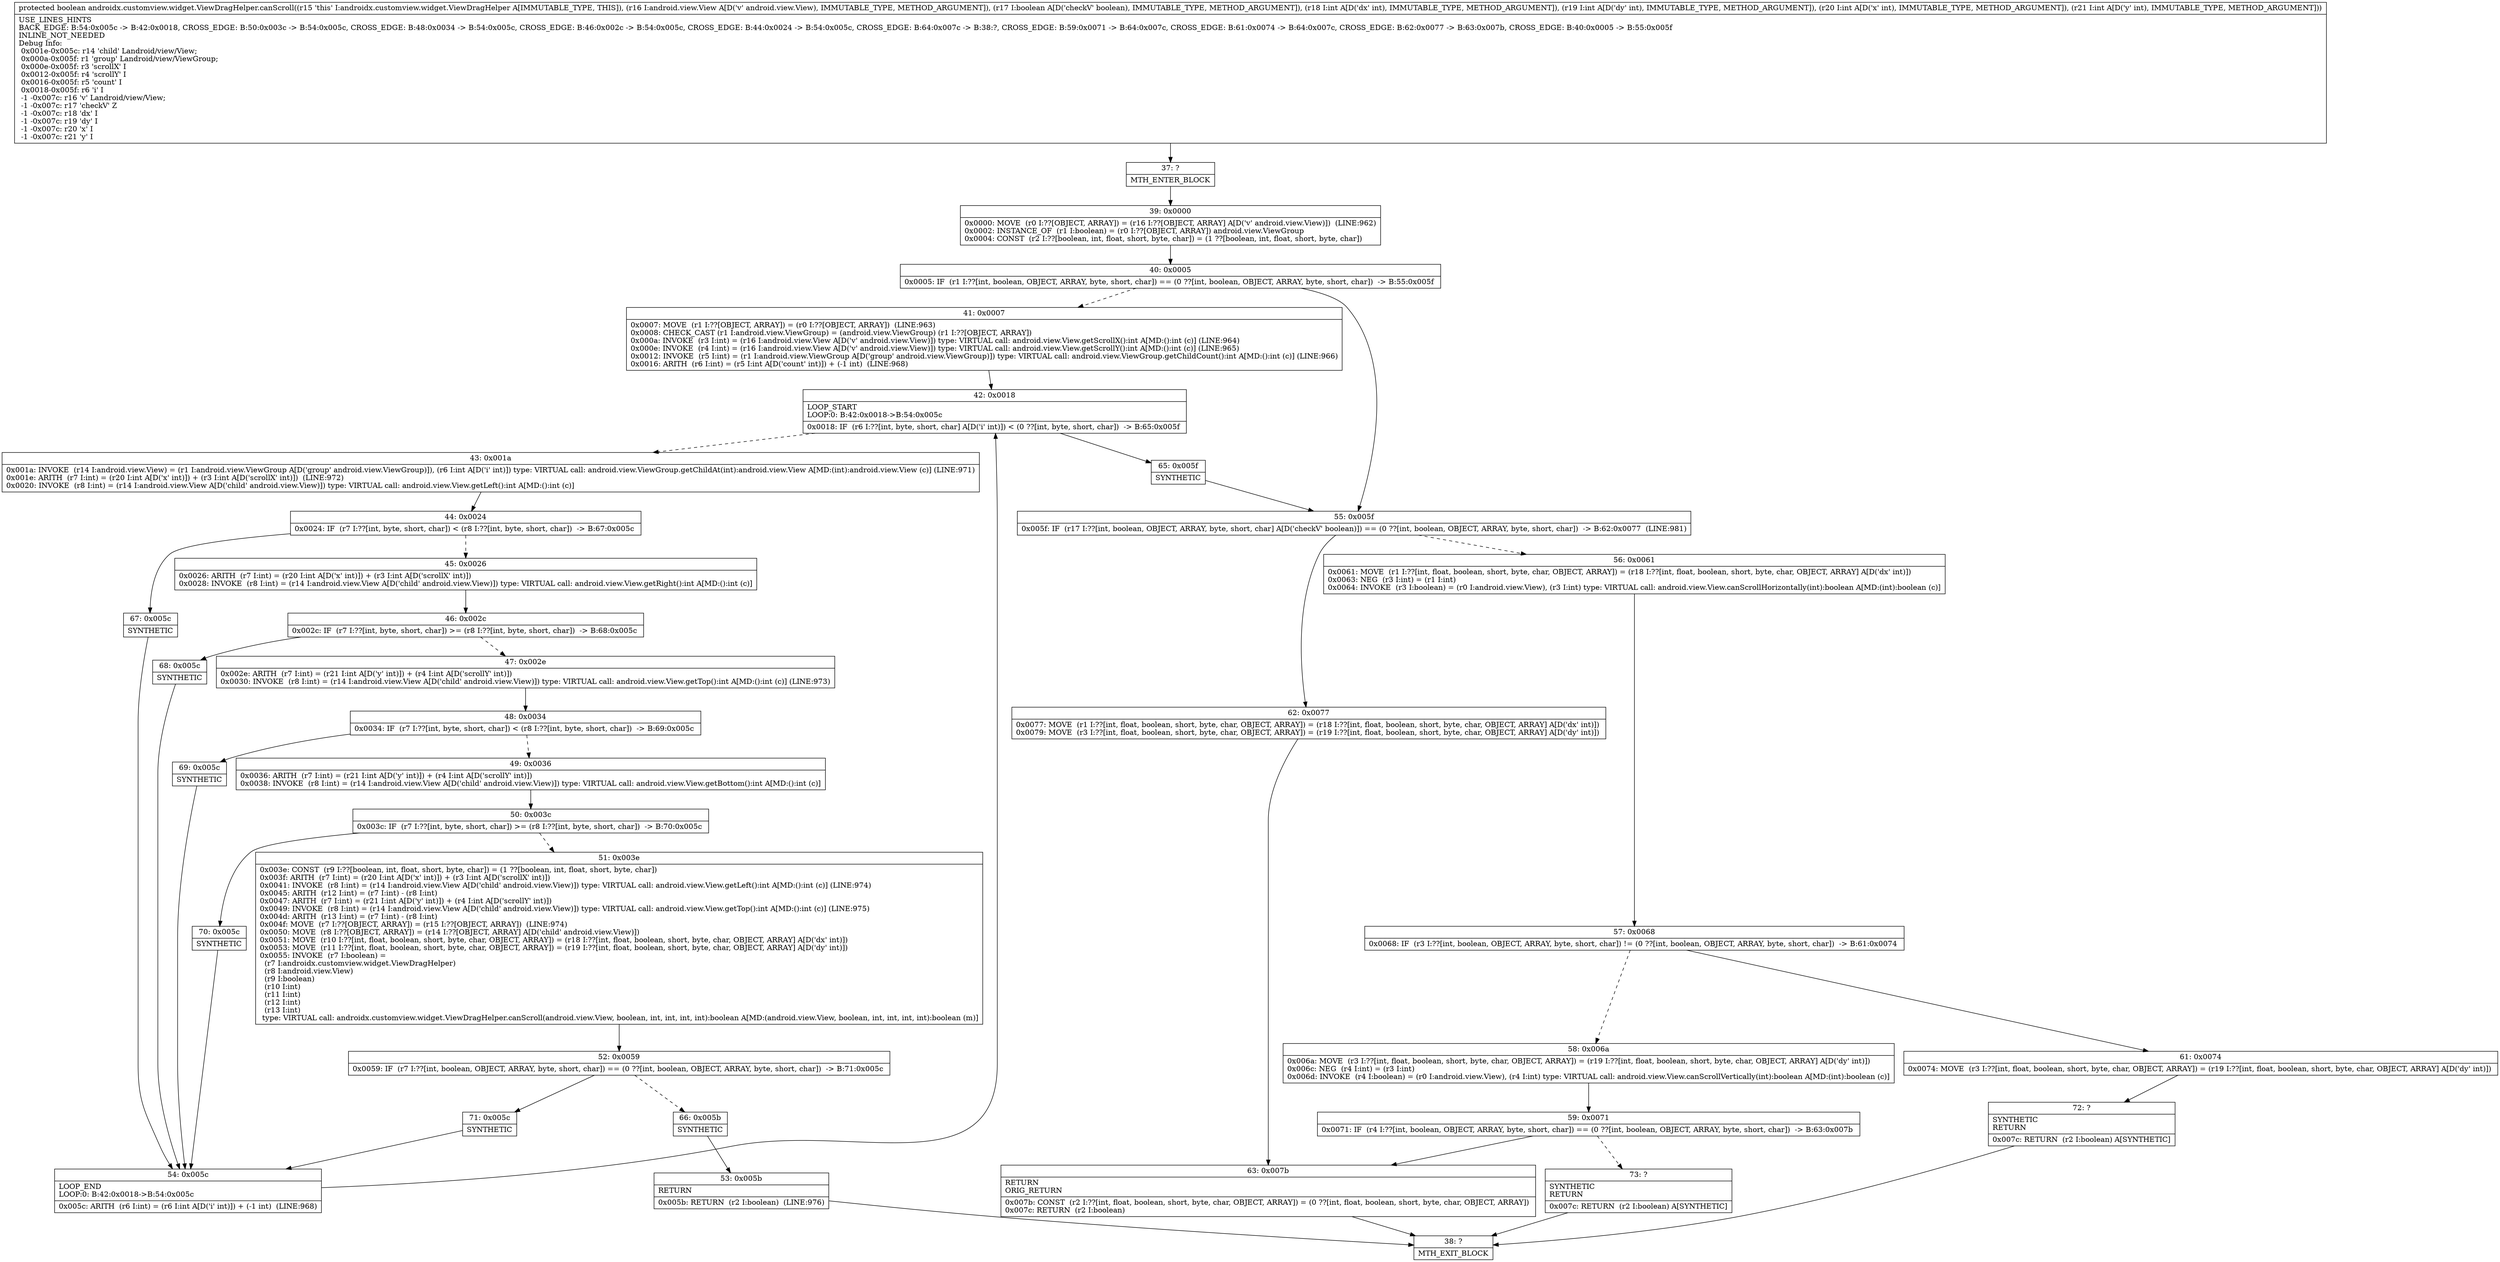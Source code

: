 digraph "CFG forandroidx.customview.widget.ViewDragHelper.canScroll(Landroid\/view\/View;ZIIII)Z" {
Node_37 [shape=record,label="{37\:\ ?|MTH_ENTER_BLOCK\l}"];
Node_39 [shape=record,label="{39\:\ 0x0000|0x0000: MOVE  (r0 I:??[OBJECT, ARRAY]) = (r16 I:??[OBJECT, ARRAY] A[D('v' android.view.View)])  (LINE:962)\l0x0002: INSTANCE_OF  (r1 I:boolean) = (r0 I:??[OBJECT, ARRAY]) android.view.ViewGroup \l0x0004: CONST  (r2 I:??[boolean, int, float, short, byte, char]) = (1 ??[boolean, int, float, short, byte, char]) \l}"];
Node_40 [shape=record,label="{40\:\ 0x0005|0x0005: IF  (r1 I:??[int, boolean, OBJECT, ARRAY, byte, short, char]) == (0 ??[int, boolean, OBJECT, ARRAY, byte, short, char])  \-\> B:55:0x005f \l}"];
Node_41 [shape=record,label="{41\:\ 0x0007|0x0007: MOVE  (r1 I:??[OBJECT, ARRAY]) = (r0 I:??[OBJECT, ARRAY])  (LINE:963)\l0x0008: CHECK_CAST (r1 I:android.view.ViewGroup) = (android.view.ViewGroup) (r1 I:??[OBJECT, ARRAY]) \l0x000a: INVOKE  (r3 I:int) = (r16 I:android.view.View A[D('v' android.view.View)]) type: VIRTUAL call: android.view.View.getScrollX():int A[MD:():int (c)] (LINE:964)\l0x000e: INVOKE  (r4 I:int) = (r16 I:android.view.View A[D('v' android.view.View)]) type: VIRTUAL call: android.view.View.getScrollY():int A[MD:():int (c)] (LINE:965)\l0x0012: INVOKE  (r5 I:int) = (r1 I:android.view.ViewGroup A[D('group' android.view.ViewGroup)]) type: VIRTUAL call: android.view.ViewGroup.getChildCount():int A[MD:():int (c)] (LINE:966)\l0x0016: ARITH  (r6 I:int) = (r5 I:int A[D('count' int)]) + (\-1 int)  (LINE:968)\l}"];
Node_42 [shape=record,label="{42\:\ 0x0018|LOOP_START\lLOOP:0: B:42:0x0018\-\>B:54:0x005c\l|0x0018: IF  (r6 I:??[int, byte, short, char] A[D('i' int)]) \< (0 ??[int, byte, short, char])  \-\> B:65:0x005f \l}"];
Node_43 [shape=record,label="{43\:\ 0x001a|0x001a: INVOKE  (r14 I:android.view.View) = (r1 I:android.view.ViewGroup A[D('group' android.view.ViewGroup)]), (r6 I:int A[D('i' int)]) type: VIRTUAL call: android.view.ViewGroup.getChildAt(int):android.view.View A[MD:(int):android.view.View (c)] (LINE:971)\l0x001e: ARITH  (r7 I:int) = (r20 I:int A[D('x' int)]) + (r3 I:int A[D('scrollX' int)])  (LINE:972)\l0x0020: INVOKE  (r8 I:int) = (r14 I:android.view.View A[D('child' android.view.View)]) type: VIRTUAL call: android.view.View.getLeft():int A[MD:():int (c)]\l}"];
Node_44 [shape=record,label="{44\:\ 0x0024|0x0024: IF  (r7 I:??[int, byte, short, char]) \< (r8 I:??[int, byte, short, char])  \-\> B:67:0x005c \l}"];
Node_45 [shape=record,label="{45\:\ 0x0026|0x0026: ARITH  (r7 I:int) = (r20 I:int A[D('x' int)]) + (r3 I:int A[D('scrollX' int)]) \l0x0028: INVOKE  (r8 I:int) = (r14 I:android.view.View A[D('child' android.view.View)]) type: VIRTUAL call: android.view.View.getRight():int A[MD:():int (c)]\l}"];
Node_46 [shape=record,label="{46\:\ 0x002c|0x002c: IF  (r7 I:??[int, byte, short, char]) \>= (r8 I:??[int, byte, short, char])  \-\> B:68:0x005c \l}"];
Node_47 [shape=record,label="{47\:\ 0x002e|0x002e: ARITH  (r7 I:int) = (r21 I:int A[D('y' int)]) + (r4 I:int A[D('scrollY' int)]) \l0x0030: INVOKE  (r8 I:int) = (r14 I:android.view.View A[D('child' android.view.View)]) type: VIRTUAL call: android.view.View.getTop():int A[MD:():int (c)] (LINE:973)\l}"];
Node_48 [shape=record,label="{48\:\ 0x0034|0x0034: IF  (r7 I:??[int, byte, short, char]) \< (r8 I:??[int, byte, short, char])  \-\> B:69:0x005c \l}"];
Node_49 [shape=record,label="{49\:\ 0x0036|0x0036: ARITH  (r7 I:int) = (r21 I:int A[D('y' int)]) + (r4 I:int A[D('scrollY' int)]) \l0x0038: INVOKE  (r8 I:int) = (r14 I:android.view.View A[D('child' android.view.View)]) type: VIRTUAL call: android.view.View.getBottom():int A[MD:():int (c)]\l}"];
Node_50 [shape=record,label="{50\:\ 0x003c|0x003c: IF  (r7 I:??[int, byte, short, char]) \>= (r8 I:??[int, byte, short, char])  \-\> B:70:0x005c \l}"];
Node_51 [shape=record,label="{51\:\ 0x003e|0x003e: CONST  (r9 I:??[boolean, int, float, short, byte, char]) = (1 ??[boolean, int, float, short, byte, char]) \l0x003f: ARITH  (r7 I:int) = (r20 I:int A[D('x' int)]) + (r3 I:int A[D('scrollX' int)]) \l0x0041: INVOKE  (r8 I:int) = (r14 I:android.view.View A[D('child' android.view.View)]) type: VIRTUAL call: android.view.View.getLeft():int A[MD:():int (c)] (LINE:974)\l0x0045: ARITH  (r12 I:int) = (r7 I:int) \- (r8 I:int) \l0x0047: ARITH  (r7 I:int) = (r21 I:int A[D('y' int)]) + (r4 I:int A[D('scrollY' int)]) \l0x0049: INVOKE  (r8 I:int) = (r14 I:android.view.View A[D('child' android.view.View)]) type: VIRTUAL call: android.view.View.getTop():int A[MD:():int (c)] (LINE:975)\l0x004d: ARITH  (r13 I:int) = (r7 I:int) \- (r8 I:int) \l0x004f: MOVE  (r7 I:??[OBJECT, ARRAY]) = (r15 I:??[OBJECT, ARRAY])  (LINE:974)\l0x0050: MOVE  (r8 I:??[OBJECT, ARRAY]) = (r14 I:??[OBJECT, ARRAY] A[D('child' android.view.View)]) \l0x0051: MOVE  (r10 I:??[int, float, boolean, short, byte, char, OBJECT, ARRAY]) = (r18 I:??[int, float, boolean, short, byte, char, OBJECT, ARRAY] A[D('dx' int)]) \l0x0053: MOVE  (r11 I:??[int, float, boolean, short, byte, char, OBJECT, ARRAY]) = (r19 I:??[int, float, boolean, short, byte, char, OBJECT, ARRAY] A[D('dy' int)]) \l0x0055: INVOKE  (r7 I:boolean) = \l  (r7 I:androidx.customview.widget.ViewDragHelper)\l  (r8 I:android.view.View)\l  (r9 I:boolean)\l  (r10 I:int)\l  (r11 I:int)\l  (r12 I:int)\l  (r13 I:int)\l type: VIRTUAL call: androidx.customview.widget.ViewDragHelper.canScroll(android.view.View, boolean, int, int, int, int):boolean A[MD:(android.view.View, boolean, int, int, int, int):boolean (m)]\l}"];
Node_52 [shape=record,label="{52\:\ 0x0059|0x0059: IF  (r7 I:??[int, boolean, OBJECT, ARRAY, byte, short, char]) == (0 ??[int, boolean, OBJECT, ARRAY, byte, short, char])  \-\> B:71:0x005c \l}"];
Node_66 [shape=record,label="{66\:\ 0x005b|SYNTHETIC\l}"];
Node_53 [shape=record,label="{53\:\ 0x005b|RETURN\l|0x005b: RETURN  (r2 I:boolean)  (LINE:976)\l}"];
Node_38 [shape=record,label="{38\:\ ?|MTH_EXIT_BLOCK\l}"];
Node_71 [shape=record,label="{71\:\ 0x005c|SYNTHETIC\l}"];
Node_54 [shape=record,label="{54\:\ 0x005c|LOOP_END\lLOOP:0: B:42:0x0018\-\>B:54:0x005c\l|0x005c: ARITH  (r6 I:int) = (r6 I:int A[D('i' int)]) + (\-1 int)  (LINE:968)\l}"];
Node_70 [shape=record,label="{70\:\ 0x005c|SYNTHETIC\l}"];
Node_69 [shape=record,label="{69\:\ 0x005c|SYNTHETIC\l}"];
Node_68 [shape=record,label="{68\:\ 0x005c|SYNTHETIC\l}"];
Node_67 [shape=record,label="{67\:\ 0x005c|SYNTHETIC\l}"];
Node_65 [shape=record,label="{65\:\ 0x005f|SYNTHETIC\l}"];
Node_55 [shape=record,label="{55\:\ 0x005f|0x005f: IF  (r17 I:??[int, boolean, OBJECT, ARRAY, byte, short, char] A[D('checkV' boolean)]) == (0 ??[int, boolean, OBJECT, ARRAY, byte, short, char])  \-\> B:62:0x0077  (LINE:981)\l}"];
Node_56 [shape=record,label="{56\:\ 0x0061|0x0061: MOVE  (r1 I:??[int, float, boolean, short, byte, char, OBJECT, ARRAY]) = (r18 I:??[int, float, boolean, short, byte, char, OBJECT, ARRAY] A[D('dx' int)]) \l0x0063: NEG  (r3 I:int) = (r1 I:int) \l0x0064: INVOKE  (r3 I:boolean) = (r0 I:android.view.View), (r3 I:int) type: VIRTUAL call: android.view.View.canScrollHorizontally(int):boolean A[MD:(int):boolean (c)]\l}"];
Node_57 [shape=record,label="{57\:\ 0x0068|0x0068: IF  (r3 I:??[int, boolean, OBJECT, ARRAY, byte, short, char]) != (0 ??[int, boolean, OBJECT, ARRAY, byte, short, char])  \-\> B:61:0x0074 \l}"];
Node_58 [shape=record,label="{58\:\ 0x006a|0x006a: MOVE  (r3 I:??[int, float, boolean, short, byte, char, OBJECT, ARRAY]) = (r19 I:??[int, float, boolean, short, byte, char, OBJECT, ARRAY] A[D('dy' int)]) \l0x006c: NEG  (r4 I:int) = (r3 I:int) \l0x006d: INVOKE  (r4 I:boolean) = (r0 I:android.view.View), (r4 I:int) type: VIRTUAL call: android.view.View.canScrollVertically(int):boolean A[MD:(int):boolean (c)]\l}"];
Node_59 [shape=record,label="{59\:\ 0x0071|0x0071: IF  (r4 I:??[int, boolean, OBJECT, ARRAY, byte, short, char]) == (0 ??[int, boolean, OBJECT, ARRAY, byte, short, char])  \-\> B:63:0x007b \l}"];
Node_63 [shape=record,label="{63\:\ 0x007b|RETURN\lORIG_RETURN\l|0x007b: CONST  (r2 I:??[int, float, boolean, short, byte, char, OBJECT, ARRAY]) = (0 ??[int, float, boolean, short, byte, char, OBJECT, ARRAY]) \l0x007c: RETURN  (r2 I:boolean) \l}"];
Node_73 [shape=record,label="{73\:\ ?|SYNTHETIC\lRETURN\l|0x007c: RETURN  (r2 I:boolean) A[SYNTHETIC]\l}"];
Node_61 [shape=record,label="{61\:\ 0x0074|0x0074: MOVE  (r3 I:??[int, float, boolean, short, byte, char, OBJECT, ARRAY]) = (r19 I:??[int, float, boolean, short, byte, char, OBJECT, ARRAY] A[D('dy' int)]) \l}"];
Node_72 [shape=record,label="{72\:\ ?|SYNTHETIC\lRETURN\l|0x007c: RETURN  (r2 I:boolean) A[SYNTHETIC]\l}"];
Node_62 [shape=record,label="{62\:\ 0x0077|0x0077: MOVE  (r1 I:??[int, float, boolean, short, byte, char, OBJECT, ARRAY]) = (r18 I:??[int, float, boolean, short, byte, char, OBJECT, ARRAY] A[D('dx' int)]) \l0x0079: MOVE  (r3 I:??[int, float, boolean, short, byte, char, OBJECT, ARRAY]) = (r19 I:??[int, float, boolean, short, byte, char, OBJECT, ARRAY] A[D('dy' int)]) \l}"];
MethodNode[shape=record,label="{protected boolean androidx.customview.widget.ViewDragHelper.canScroll((r15 'this' I:androidx.customview.widget.ViewDragHelper A[IMMUTABLE_TYPE, THIS]), (r16 I:android.view.View A[D('v' android.view.View), IMMUTABLE_TYPE, METHOD_ARGUMENT]), (r17 I:boolean A[D('checkV' boolean), IMMUTABLE_TYPE, METHOD_ARGUMENT]), (r18 I:int A[D('dx' int), IMMUTABLE_TYPE, METHOD_ARGUMENT]), (r19 I:int A[D('dy' int), IMMUTABLE_TYPE, METHOD_ARGUMENT]), (r20 I:int A[D('x' int), IMMUTABLE_TYPE, METHOD_ARGUMENT]), (r21 I:int A[D('y' int), IMMUTABLE_TYPE, METHOD_ARGUMENT]))  | USE_LINES_HINTS\lBACK_EDGE: B:54:0x005c \-\> B:42:0x0018, CROSS_EDGE: B:50:0x003c \-\> B:54:0x005c, CROSS_EDGE: B:48:0x0034 \-\> B:54:0x005c, CROSS_EDGE: B:46:0x002c \-\> B:54:0x005c, CROSS_EDGE: B:44:0x0024 \-\> B:54:0x005c, CROSS_EDGE: B:64:0x007c \-\> B:38:?, CROSS_EDGE: B:59:0x0071 \-\> B:64:0x007c, CROSS_EDGE: B:61:0x0074 \-\> B:64:0x007c, CROSS_EDGE: B:62:0x0077 \-\> B:63:0x007b, CROSS_EDGE: B:40:0x0005 \-\> B:55:0x005f\lINLINE_NOT_NEEDED\lDebug Info:\l  0x001e\-0x005c: r14 'child' Landroid\/view\/View;\l  0x000a\-0x005f: r1 'group' Landroid\/view\/ViewGroup;\l  0x000e\-0x005f: r3 'scrollX' I\l  0x0012\-0x005f: r4 'scrollY' I\l  0x0016\-0x005f: r5 'count' I\l  0x0018\-0x005f: r6 'i' I\l  \-1 \-0x007c: r16 'v' Landroid\/view\/View;\l  \-1 \-0x007c: r17 'checkV' Z\l  \-1 \-0x007c: r18 'dx' I\l  \-1 \-0x007c: r19 'dy' I\l  \-1 \-0x007c: r20 'x' I\l  \-1 \-0x007c: r21 'y' I\l}"];
MethodNode -> Node_37;Node_37 -> Node_39;
Node_39 -> Node_40;
Node_40 -> Node_41[style=dashed];
Node_40 -> Node_55;
Node_41 -> Node_42;
Node_42 -> Node_43[style=dashed];
Node_42 -> Node_65;
Node_43 -> Node_44;
Node_44 -> Node_45[style=dashed];
Node_44 -> Node_67;
Node_45 -> Node_46;
Node_46 -> Node_47[style=dashed];
Node_46 -> Node_68;
Node_47 -> Node_48;
Node_48 -> Node_49[style=dashed];
Node_48 -> Node_69;
Node_49 -> Node_50;
Node_50 -> Node_51[style=dashed];
Node_50 -> Node_70;
Node_51 -> Node_52;
Node_52 -> Node_66[style=dashed];
Node_52 -> Node_71;
Node_66 -> Node_53;
Node_53 -> Node_38;
Node_71 -> Node_54;
Node_54 -> Node_42;
Node_70 -> Node_54;
Node_69 -> Node_54;
Node_68 -> Node_54;
Node_67 -> Node_54;
Node_65 -> Node_55;
Node_55 -> Node_56[style=dashed];
Node_55 -> Node_62;
Node_56 -> Node_57;
Node_57 -> Node_58[style=dashed];
Node_57 -> Node_61;
Node_58 -> Node_59;
Node_59 -> Node_63;
Node_59 -> Node_73[style=dashed];
Node_63 -> Node_38;
Node_73 -> Node_38;
Node_61 -> Node_72;
Node_72 -> Node_38;
Node_62 -> Node_63;
}

